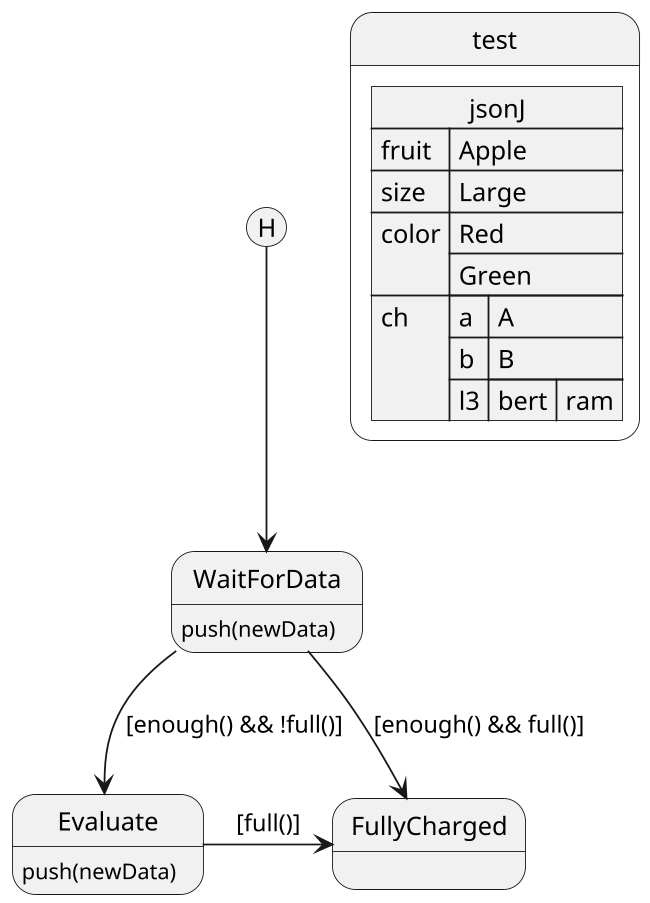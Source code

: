 @startuml
'https://plantuml.com/state-diagram

scale 650 width

state "WaitForData" as wait
    wait: push(newData)
state "Evaluate" as eval
    eval: push(newData)
state "FullyCharged" as full

[H] --> wait
wait --> full : [enough() && full()]
wait --> eval : [enough() && !full()]
eval -> full : [full()]

state test {
json jsonJ {
   "fruit":"Apple",
   "size":"Large",
   "color": ["Red", "Green"],
   "ch": {"a":"A", "b": "B", "l3":{"bert": "ram"}}
}
}
@enduml